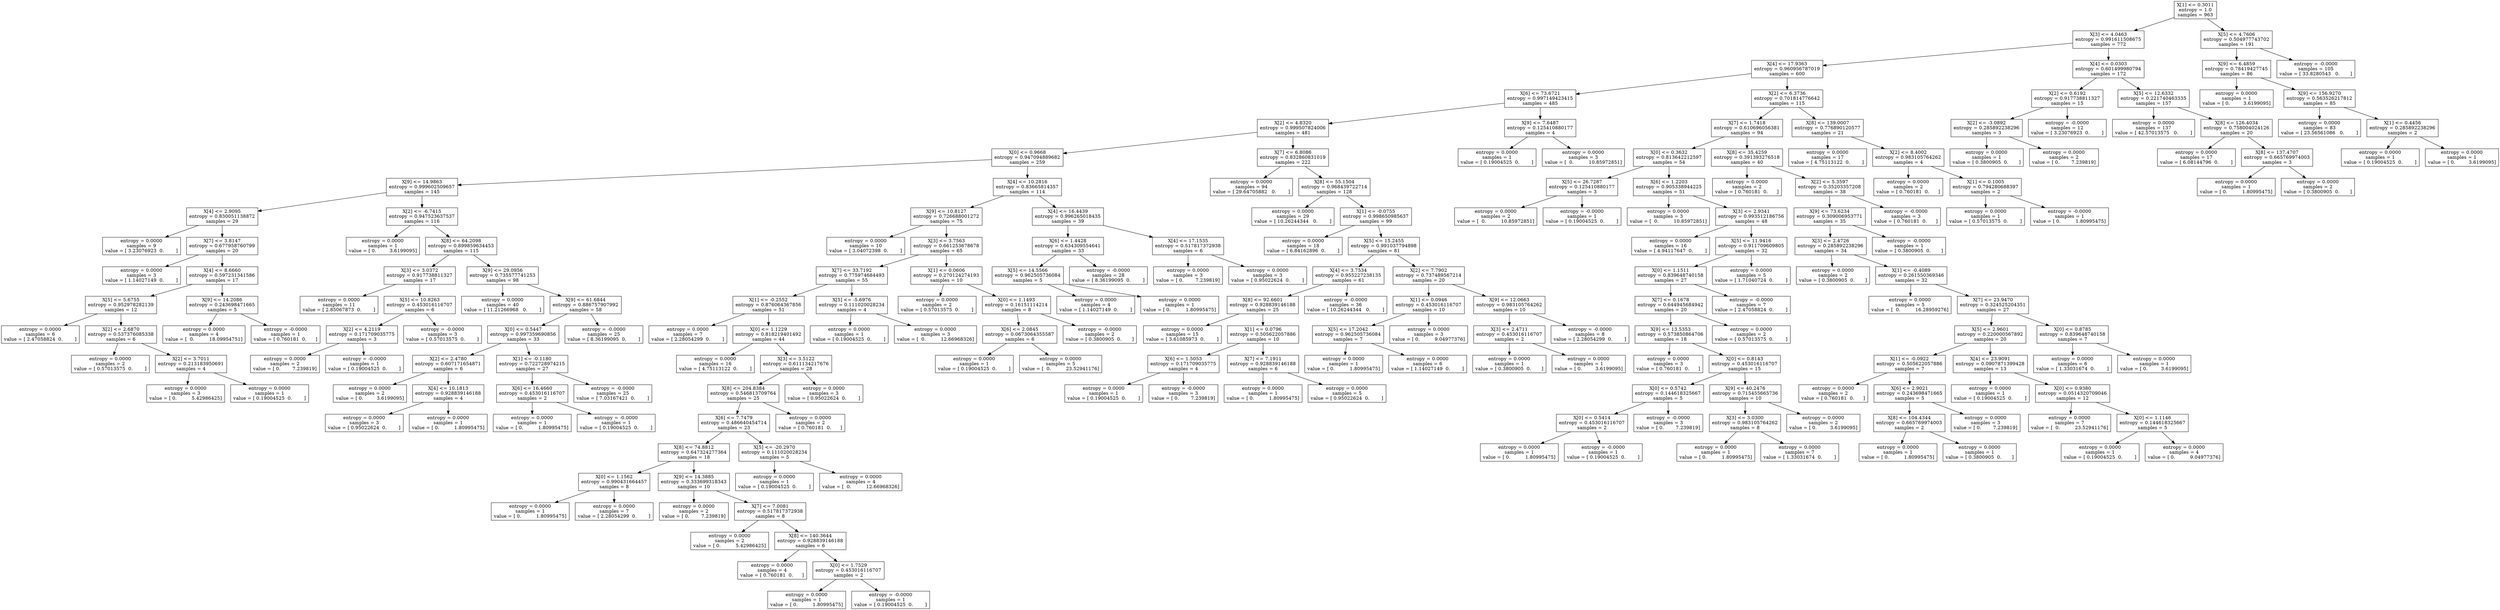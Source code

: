 digraph Tree {
0 [label="X[1] <= 0.3011\nentropy = 1.0\nsamples = 963", shape="box"] ;
1 [label="X[3] <= 4.0463\nentropy = 0.991611508675\nsamples = 772", shape="box"] ;
0 -> 1 ;
2 [label="X[4] <= 17.9363\nentropy = 0.960956787019\nsamples = 600", shape="box"] ;
1 -> 2 ;
3 [label="X[6] <= 73.6721\nentropy = 0.997149423415\nsamples = 485", shape="box"] ;
2 -> 3 ;
4 [label="X[2] <= 4.8320\nentropy = 0.999507824006\nsamples = 481", shape="box"] ;
3 -> 4 ;
5 [label="X[0] <= 0.9668\nentropy = 0.947094889682\nsamples = 259", shape="box"] ;
4 -> 5 ;
6 [label="X[9] <= 14.9863\nentropy = 0.999602509657\nsamples = 145", shape="box"] ;
5 -> 6 ;
7 [label="X[4] <= 2.9095\nentropy = 0.830051138872\nsamples = 29", shape="box"] ;
6 -> 7 ;
8 [label="entropy = 0.0000\nsamples = 9\nvalue = [ 3.23076923  0.        ]", shape="box"] ;
7 -> 8 ;
9 [label="X[7] <= 3.8147\nentropy = 0.677958760799\nsamples = 20", shape="box"] ;
7 -> 9 ;
10 [label="entropy = 0.0000\nsamples = 3\nvalue = [ 1.14027149  0.        ]", shape="box"] ;
9 -> 10 ;
11 [label="X[4] <= 8.6660\nentropy = 0.597231341586\nsamples = 17", shape="box"] ;
9 -> 11 ;
12 [label="X[5] <= 5.6755\nentropy = 0.952978282139\nsamples = 12", shape="box"] ;
11 -> 12 ;
13 [label="entropy = 0.0000\nsamples = 6\nvalue = [ 2.47058824  0.        ]", shape="box"] ;
12 -> 13 ;
14 [label="X[2] <= 2.6870\nentropy = 0.537376085338\nsamples = 6", shape="box"] ;
12 -> 14 ;
15 [label="entropy = 0.0000\nsamples = 2\nvalue = [ 0.57013575  0.        ]", shape="box"] ;
14 -> 15 ;
16 [label="X[2] <= 3.7011\nentropy = 0.213183950691\nsamples = 4", shape="box"] ;
14 -> 16 ;
17 [label="entropy = 0.0000\nsamples = 3\nvalue = [ 0.          5.42986425]", shape="box"] ;
16 -> 17 ;
18 [label="entropy = 0.0000\nsamples = 1\nvalue = [ 0.19004525  0.        ]", shape="box"] ;
16 -> 18 ;
19 [label="X[9] <= 14.2086\nentropy = 0.243698471665\nsamples = 5", shape="box"] ;
11 -> 19 ;
20 [label="entropy = 0.0000\nsamples = 4\nvalue = [  0.          18.09954751]", shape="box"] ;
19 -> 20 ;
21 [label="entropy = -0.0000\nsamples = 1\nvalue = [ 0.760181  0.      ]", shape="box"] ;
19 -> 21 ;
22 [label="X[2] <= -6.7415\nentropy = 0.947523637537\nsamples = 116", shape="box"] ;
6 -> 22 ;
23 [label="entropy = 0.0000\nsamples = 1\nvalue = [ 0.         3.6199095]", shape="box"] ;
22 -> 23 ;
24 [label="X[8] <= 64.2098\nentropy = 0.899859634453\nsamples = 115", shape="box"] ;
22 -> 24 ;
25 [label="X[3] <= 3.0372\nentropy = 0.917738811327\nsamples = 17", shape="box"] ;
24 -> 25 ;
26 [label="entropy = 0.0000\nsamples = 11\nvalue = [ 2.85067873  0.        ]", shape="box"] ;
25 -> 26 ;
27 [label="X[5] <= 10.8263\nentropy = 0.453016116707\nsamples = 6", shape="box"] ;
25 -> 27 ;
28 [label="X[2] <= 4.2119\nentropy = 0.171709035775\nsamples = 3", shape="box"] ;
27 -> 28 ;
29 [label="entropy = 0.0000\nsamples = 2\nvalue = [ 0.        7.239819]", shape="box"] ;
28 -> 29 ;
30 [label="entropy = -0.0000\nsamples = 1\nvalue = [ 0.19004525  0.        ]", shape="box"] ;
28 -> 30 ;
31 [label="entropy = -0.0000\nsamples = 3\nvalue = [ 0.57013575  0.        ]", shape="box"] ;
27 -> 31 ;
32 [label="X[9] <= 29.0956\nentropy = 0.735577741253\nsamples = 98", shape="box"] ;
24 -> 32 ;
33 [label="entropy = 0.0000\nsamples = 40\nvalue = [ 11.21266968   0.        ]", shape="box"] ;
32 -> 33 ;
34 [label="X[9] <= 61.6844\nentropy = 0.886757907992\nsamples = 58", shape="box"] ;
32 -> 34 ;
35 [label="X[0] <= 0.5447\nentropy = 0.997359690856\nsamples = 33", shape="box"] ;
34 -> 35 ;
36 [label="X[2] <= 2.4780\nentropy = 0.607171654871\nsamples = 6", shape="box"] ;
35 -> 36 ;
37 [label="entropy = 0.0000\nsamples = 2\nvalue = [ 0.         3.6199095]", shape="box"] ;
36 -> 37 ;
38 [label="X[4] <= 10.1813\nentropy = 0.928839146188\nsamples = 4", shape="box"] ;
36 -> 38 ;
39 [label="entropy = 0.0000\nsamples = 3\nvalue = [ 0.95022624  0.        ]", shape="box"] ;
38 -> 39 ;
40 [label="entropy = 0.0000\nsamples = 1\nvalue = [ 0.          1.80995475]", shape="box"] ;
38 -> 40 ;
41 [label="X[1] <= -0.1180\nentropy = 0.722728974215\nsamples = 27", shape="box"] ;
35 -> 41 ;
42 [label="X[6] <= 16.4660\nentropy = 0.453016116707\nsamples = 2", shape="box"] ;
41 -> 42 ;
43 [label="entropy = 0.0000\nsamples = 1\nvalue = [ 0.          1.80995475]", shape="box"] ;
42 -> 43 ;
44 [label="entropy = -0.0000\nsamples = 1\nvalue = [ 0.19004525  0.        ]", shape="box"] ;
42 -> 44 ;
45 [label="entropy = -0.0000\nsamples = 25\nvalue = [ 7.03167421  0.        ]", shape="box"] ;
41 -> 45 ;
46 [label="entropy = -0.0000\nsamples = 25\nvalue = [ 8.36199095  0.        ]", shape="box"] ;
34 -> 46 ;
47 [label="X[4] <= 10.2816\nentropy = 0.83665814357\nsamples = 114", shape="box"] ;
5 -> 47 ;
48 [label="X[9] <= 10.8127\nentropy = 0.726688001272\nsamples = 75", shape="box"] ;
47 -> 48 ;
49 [label="entropy = 0.0000\nsamples = 10\nvalue = [ 3.04072398  0.        ]", shape="box"] ;
48 -> 49 ;
50 [label="X[3] <= 3.7563\nentropy = 0.661253678678\nsamples = 65", shape="box"] ;
48 -> 50 ;
51 [label="X[7] <= 33.7192\nentropy = 0.775974684493\nsamples = 55", shape="box"] ;
50 -> 51 ;
52 [label="X[1] <= -0.2552\nentropy = 0.876064367856\nsamples = 51", shape="box"] ;
51 -> 52 ;
53 [label="entropy = 0.0000\nsamples = 7\nvalue = [ 2.28054299  0.        ]", shape="box"] ;
52 -> 53 ;
54 [label="X[0] <= 1.1229\nentropy = 0.818219401492\nsamples = 44", shape="box"] ;
52 -> 54 ;
55 [label="entropy = 0.0000\nsamples = 16\nvalue = [ 4.75113122  0.        ]", shape="box"] ;
54 -> 55 ;
56 [label="X[3] <= 3.5122\nentropy = 0.611134217676\nsamples = 28", shape="box"] ;
54 -> 56 ;
57 [label="X[8] <= 204.8384\nentropy = 0.546813709764\nsamples = 25", shape="box"] ;
56 -> 57 ;
58 [label="X[6] <= 7.7479\nentropy = 0.486640454714\nsamples = 23", shape="box"] ;
57 -> 58 ;
59 [label="X[8] <= 74.8812\nentropy = 0.647324277364\nsamples = 18", shape="box"] ;
58 -> 59 ;
60 [label="X[0] <= 1.1562\nentropy = 0.990431664457\nsamples = 8", shape="box"] ;
59 -> 60 ;
61 [label="entropy = 0.0000\nsamples = 1\nvalue = [ 0.          1.80995475]", shape="box"] ;
60 -> 61 ;
62 [label="entropy = 0.0000\nsamples = 7\nvalue = [ 2.28054299  0.        ]", shape="box"] ;
60 -> 62 ;
63 [label="X[9] <= 14.3885\nentropy = 0.333699318343\nsamples = 10", shape="box"] ;
59 -> 63 ;
64 [label="entropy = 0.0000\nsamples = 2\nvalue = [ 0.        7.239819]", shape="box"] ;
63 -> 64 ;
65 [label="X[7] <= 7.0081\nentropy = 0.517817372938\nsamples = 8", shape="box"] ;
63 -> 65 ;
66 [label="entropy = 0.0000\nsamples = 2\nvalue = [ 0.          5.42986425]", shape="box"] ;
65 -> 66 ;
67 [label="X[8] <= 140.3644\nentropy = 0.928839146188\nsamples = 6", shape="box"] ;
65 -> 67 ;
68 [label="entropy = 0.0000\nsamples = 4\nvalue = [ 0.760181  0.      ]", shape="box"] ;
67 -> 68 ;
69 [label="X[0] <= 1.7529\nentropy = 0.453016116707\nsamples = 2", shape="box"] ;
67 -> 69 ;
70 [label="entropy = 0.0000\nsamples = 1\nvalue = [ 0.          1.80995475]", shape="box"] ;
69 -> 70 ;
71 [label="entropy = -0.0000\nsamples = 1\nvalue = [ 0.19004525  0.        ]", shape="box"] ;
69 -> 71 ;
72 [label="X[5] <= -20.2970\nentropy = 0.111020028234\nsamples = 5", shape="box"] ;
58 -> 72 ;
73 [label="entropy = 0.0000\nsamples = 1\nvalue = [ 0.19004525  0.        ]", shape="box"] ;
72 -> 73 ;
74 [label="entropy = 0.0000\nsamples = 4\nvalue = [  0.          12.66968326]", shape="box"] ;
72 -> 74 ;
75 [label="entropy = 0.0000\nsamples = 2\nvalue = [ 0.760181  0.      ]", shape="box"] ;
57 -> 75 ;
76 [label="entropy = 0.0000\nsamples = 3\nvalue = [ 0.95022624  0.        ]", shape="box"] ;
56 -> 76 ;
77 [label="X[5] <= -5.6976\nentropy = 0.111020028234\nsamples = 4", shape="box"] ;
51 -> 77 ;
78 [label="entropy = 0.0000\nsamples = 1\nvalue = [ 0.19004525  0.        ]", shape="box"] ;
77 -> 78 ;
79 [label="entropy = 0.0000\nsamples = 3\nvalue = [  0.          12.66968326]", shape="box"] ;
77 -> 79 ;
80 [label="X[1] <= 0.0606\nentropy = 0.270124274193\nsamples = 10", shape="box"] ;
50 -> 80 ;
81 [label="entropy = 0.0000\nsamples = 2\nvalue = [ 0.57013575  0.        ]", shape="box"] ;
80 -> 81 ;
82 [label="X[0] <= 1.1493\nentropy = 0.16151114214\nsamples = 8", shape="box"] ;
80 -> 82 ;
83 [label="X[6] <= 2.0845\nentropy = 0.0673064355587\nsamples = 6", shape="box"] ;
82 -> 83 ;
84 [label="entropy = 0.0000\nsamples = 1\nvalue = [ 0.19004525  0.        ]", shape="box"] ;
83 -> 84 ;
85 [label="entropy = 0.0000\nsamples = 5\nvalue = [  0.          23.52941176]", shape="box"] ;
83 -> 85 ;
86 [label="entropy = -0.0000\nsamples = 2\nvalue = [ 0.3800905  0.       ]", shape="box"] ;
82 -> 86 ;
87 [label="X[4] <= 16.4439\nentropy = 0.996265018435\nsamples = 39", shape="box"] ;
47 -> 87 ;
88 [label="X[6] <= 1.4428\nentropy = 0.634309554641\nsamples = 33", shape="box"] ;
87 -> 88 ;
89 [label="X[5] <= 14.5566\nentropy = 0.962505736084\nsamples = 5", shape="box"] ;
88 -> 89 ;
90 [label="entropy = 0.0000\nsamples = 4\nvalue = [ 1.14027149  0.        ]", shape="box"] ;
89 -> 90 ;
91 [label="entropy = 0.0000\nsamples = 1\nvalue = [ 0.          1.80995475]", shape="box"] ;
89 -> 91 ;
92 [label="entropy = -0.0000\nsamples = 28\nvalue = [ 8.36199095  0.        ]", shape="box"] ;
88 -> 92 ;
93 [label="X[4] <= 17.1535\nentropy = 0.517817372938\nsamples = 6", shape="box"] ;
87 -> 93 ;
94 [label="entropy = 0.0000\nsamples = 3\nvalue = [ 0.        7.239819]", shape="box"] ;
93 -> 94 ;
95 [label="entropy = 0.0000\nsamples = 3\nvalue = [ 0.95022624  0.        ]", shape="box"] ;
93 -> 95 ;
96 [label="X[7] <= 6.8086\nentropy = 0.832860831019\nsamples = 222", shape="box"] ;
4 -> 96 ;
97 [label="entropy = 0.0000\nsamples = 94\nvalue = [ 29.64705882   0.        ]", shape="box"] ;
96 -> 97 ;
98 [label="X[8] <= 55.1504\nentropy = 0.968439722714\nsamples = 128", shape="box"] ;
96 -> 98 ;
99 [label="entropy = 0.0000\nsamples = 29\nvalue = [ 10.26244344   0.        ]", shape="box"] ;
98 -> 99 ;
100 [label="X[1] <= -0.0755\nentropy = 0.998650985637\nsamples = 99", shape="box"] ;
98 -> 100 ;
101 [label="entropy = 0.0000\nsamples = 18\nvalue = [ 6.84162896  0.        ]", shape="box"] ;
100 -> 101 ;
102 [label="X[5] <= 15.2455\nentropy = 0.991037794898\nsamples = 81", shape="box"] ;
100 -> 102 ;
103 [label="X[4] <= 3.7534\nentropy = 0.955227238135\nsamples = 61", shape="box"] ;
102 -> 103 ;
104 [label="X[8] <= 92.6601\nentropy = 0.928839146188\nsamples = 25", shape="box"] ;
103 -> 104 ;
105 [label="entropy = 0.0000\nsamples = 15\nvalue = [ 3.61085973  0.        ]", shape="box"] ;
104 -> 105 ;
106 [label="X[1] <= 0.0796\nentropy = 0.505622057886\nsamples = 10", shape="box"] ;
104 -> 106 ;
107 [label="X[6] <= 1.5053\nentropy = 0.171709035775\nsamples = 4", shape="box"] ;
106 -> 107 ;
108 [label="entropy = 0.0000\nsamples = 1\nvalue = [ 0.19004525  0.        ]", shape="box"] ;
107 -> 108 ;
109 [label="entropy = -0.0000\nsamples = 3\nvalue = [ 0.        7.239819]", shape="box"] ;
107 -> 109 ;
110 [label="X[7] <= 7.1911\nentropy = 0.928839146188\nsamples = 6", shape="box"] ;
106 -> 110 ;
111 [label="entropy = 0.0000\nsamples = 1\nvalue = [ 0.          1.80995475]", shape="box"] ;
110 -> 111 ;
112 [label="entropy = 0.0000\nsamples = 5\nvalue = [ 0.95022624  0.        ]", shape="box"] ;
110 -> 112 ;
113 [label="entropy = -0.0000\nsamples = 36\nvalue = [ 10.26244344   0.        ]", shape="box"] ;
103 -> 113 ;
114 [label="X[2] <= 7.7902\nentropy = 0.737489567214\nsamples = 20", shape="box"] ;
102 -> 114 ;
115 [label="X[1] <= 0.0946\nentropy = 0.453016116707\nsamples = 10", shape="box"] ;
114 -> 115 ;
116 [label="X[5] <= 17.2042\nentropy = 0.962505736084\nsamples = 7", shape="box"] ;
115 -> 116 ;
117 [label="entropy = 0.0000\nsamples = 1\nvalue = [ 0.          1.80995475]", shape="box"] ;
116 -> 117 ;
118 [label="entropy = 0.0000\nsamples = 6\nvalue = [ 1.14027149  0.        ]", shape="box"] ;
116 -> 118 ;
119 [label="entropy = 0.0000\nsamples = 3\nvalue = [ 0.          9.04977376]", shape="box"] ;
115 -> 119 ;
120 [label="X[9] <= 12.0663\nentropy = 0.983105764262\nsamples = 10", shape="box"] ;
114 -> 120 ;
121 [label="X[3] <= 2.4711\nentropy = 0.453016116707\nsamples = 2", shape="box"] ;
120 -> 121 ;
122 [label="entropy = 0.0000\nsamples = 1\nvalue = [ 0.3800905  0.       ]", shape="box"] ;
121 -> 122 ;
123 [label="entropy = 0.0000\nsamples = 1\nvalue = [ 0.         3.6199095]", shape="box"] ;
121 -> 123 ;
124 [label="entropy = -0.0000\nsamples = 8\nvalue = [ 2.28054299  0.        ]", shape="box"] ;
120 -> 124 ;
125 [label="X[9] <= 7.6487\nentropy = 0.125410880177\nsamples = 4", shape="box"] ;
3 -> 125 ;
126 [label="entropy = 0.0000\nsamples = 1\nvalue = [ 0.19004525  0.        ]", shape="box"] ;
125 -> 126 ;
127 [label="entropy = 0.0000\nsamples = 3\nvalue = [  0.          10.85972851]", shape="box"] ;
125 -> 127 ;
128 [label="X[2] <= 6.3736\nentropy = 0.701814776642\nsamples = 115", shape="box"] ;
2 -> 128 ;
129 [label="X[7] <= 1.7418\nentropy = 0.610696056381\nsamples = 94", shape="box"] ;
128 -> 129 ;
130 [label="X[0] <= 0.3632\nentropy = 0.813642212597\nsamples = 54", shape="box"] ;
129 -> 130 ;
131 [label="X[5] <= 26.7287\nentropy = 0.125410880177\nsamples = 3", shape="box"] ;
130 -> 131 ;
132 [label="entropy = 0.0000\nsamples = 2\nvalue = [  0.          10.85972851]", shape="box"] ;
131 -> 132 ;
133 [label="entropy = -0.0000\nsamples = 1\nvalue = [ 0.19004525  0.        ]", shape="box"] ;
131 -> 133 ;
134 [label="X[6] <= 1.2203\nentropy = 0.905338944225\nsamples = 51", shape="box"] ;
130 -> 134 ;
135 [label="entropy = 0.0000\nsamples = 3\nvalue = [  0.          10.85972851]", shape="box"] ;
134 -> 135 ;
136 [label="X[3] <= 2.9341\nentropy = 0.993512186756\nsamples = 48", shape="box"] ;
134 -> 136 ;
137 [label="entropy = 0.0000\nsamples = 16\nvalue = [ 4.94117647  0.        ]", shape="box"] ;
136 -> 137 ;
138 [label="X[5] <= 11.9416\nentropy = 0.911709609805\nsamples = 32", shape="box"] ;
136 -> 138 ;
139 [label="X[0] <= 1.1511\nentropy = 0.839648740158\nsamples = 27", shape="box"] ;
138 -> 139 ;
140 [label="X[7] <= 0.1678\nentropy = 0.644945684942\nsamples = 20", shape="box"] ;
139 -> 140 ;
141 [label="X[9] <= 13.5353\nentropy = 0.573850864706\nsamples = 18", shape="box"] ;
140 -> 141 ;
142 [label="entropy = 0.0000\nsamples = 3\nvalue = [ 0.760181  0.      ]", shape="box"] ;
141 -> 142 ;
143 [label="X[0] <= 0.8143\nentropy = 0.453016116707\nsamples = 15", shape="box"] ;
141 -> 143 ;
144 [label="X[0] <= 0.5742\nentropy = 0.144618325667\nsamples = 5", shape="box"] ;
143 -> 144 ;
145 [label="X[0] <= 0.5414\nentropy = 0.453016116707\nsamples = 2", shape="box"] ;
144 -> 145 ;
146 [label="entropy = 0.0000\nsamples = 1\nvalue = [ 0.          1.80995475]", shape="box"] ;
145 -> 146 ;
147 [label="entropy = -0.0000\nsamples = 1\nvalue = [ 0.19004525  0.        ]", shape="box"] ;
145 -> 147 ;
148 [label="entropy = -0.0000\nsamples = 3\nvalue = [ 0.        7.239819]", shape="box"] ;
144 -> 148 ;
149 [label="X[9] <= 40.2476\nentropy = 0.715455665736\nsamples = 10", shape="box"] ;
143 -> 149 ;
150 [label="X[3] <= 3.0300\nentropy = 0.983105764262\nsamples = 8", shape="box"] ;
149 -> 150 ;
151 [label="entropy = 0.0000\nsamples = 1\nvalue = [ 0.          1.80995475]", shape="box"] ;
150 -> 151 ;
152 [label="entropy = 0.0000\nsamples = 7\nvalue = [ 1.33031674  0.        ]", shape="box"] ;
150 -> 152 ;
153 [label="entropy = 0.0000\nsamples = 2\nvalue = [ 0.         3.6199095]", shape="box"] ;
149 -> 153 ;
154 [label="entropy = 0.0000\nsamples = 2\nvalue = [ 0.57013575  0.        ]", shape="box"] ;
140 -> 154 ;
155 [label="entropy = -0.0000\nsamples = 7\nvalue = [ 2.47058824  0.        ]", shape="box"] ;
139 -> 155 ;
156 [label="entropy = 0.0000\nsamples = 5\nvalue = [ 1.71040724  0.        ]", shape="box"] ;
138 -> 156 ;
157 [label="X[8] <= 35.4259\nentropy = 0.391393276518\nsamples = 40", shape="box"] ;
129 -> 157 ;
158 [label="entropy = 0.0000\nsamples = 2\nvalue = [ 0.760181  0.      ]", shape="box"] ;
157 -> 158 ;
159 [label="X[2] <= 5.3597\nentropy = 0.35203357208\nsamples = 38", shape="box"] ;
157 -> 159 ;
160 [label="X[9] <= 73.6234\nentropy = 0.309006953771\nsamples = 35", shape="box"] ;
159 -> 160 ;
161 [label="X[3] <= 2.4726\nentropy = 0.285892238296\nsamples = 34", shape="box"] ;
160 -> 161 ;
162 [label="entropy = 0.0000\nsamples = 2\nvalue = [ 0.3800905  0.       ]", shape="box"] ;
161 -> 162 ;
163 [label="X[1] <= -0.4089\nentropy = 0.261550369346\nsamples = 32", shape="box"] ;
161 -> 163 ;
164 [label="entropy = 0.0000\nsamples = 5\nvalue = [  0.          16.28959276]", shape="box"] ;
163 -> 164 ;
165 [label="X[7] <= 23.9470\nentropy = 0.324525204351\nsamples = 27", shape="box"] ;
163 -> 165 ;
166 [label="X[5] <= 2.9601\nentropy = 0.220000567892\nsamples = 20", shape="box"] ;
165 -> 166 ;
167 [label="X[1] <= -0.0922\nentropy = 0.505622057886\nsamples = 7", shape="box"] ;
166 -> 167 ;
168 [label="entropy = 0.0000\nsamples = 2\nvalue = [ 0.760181  0.      ]", shape="box"] ;
167 -> 168 ;
169 [label="X[6] <= 2.9021\nentropy = 0.243698471665\nsamples = 5", shape="box"] ;
167 -> 169 ;
170 [label="X[8] <= 104.4344\nentropy = 0.665769974003\nsamples = 2", shape="box"] ;
169 -> 170 ;
171 [label="entropy = 0.0000\nsamples = 1\nvalue = [ 0.          1.80995475]", shape="box"] ;
170 -> 171 ;
172 [label="entropy = 0.0000\nsamples = 1\nvalue = [ 0.3800905  0.       ]", shape="box"] ;
170 -> 172 ;
173 [label="entropy = 0.0000\nsamples = 3\nvalue = [ 0.        7.239819]", shape="box"] ;
169 -> 173 ;
174 [label="X[4] <= 23.9091\nentropy = 0.0907871399428\nsamples = 13", shape="box"] ;
166 -> 174 ;
175 [label="entropy = 0.0000\nsamples = 1\nvalue = [ 0.19004525  0.        ]", shape="box"] ;
174 -> 175 ;
176 [label="X[0] <= 0.9380\nentropy = 0.0514320709046\nsamples = 12", shape="box"] ;
174 -> 176 ;
177 [label="entropy = 0.0000\nsamples = 7\nvalue = [  0.          23.52941176]", shape="box"] ;
176 -> 177 ;
178 [label="X[0] <= 1.1146\nentropy = 0.144618325667\nsamples = 5", shape="box"] ;
176 -> 178 ;
179 [label="entropy = 0.0000\nsamples = 1\nvalue = [ 0.19004525  0.        ]", shape="box"] ;
178 -> 179 ;
180 [label="entropy = 0.0000\nsamples = 4\nvalue = [ 0.          9.04977376]", shape="box"] ;
178 -> 180 ;
181 [label="X[0] <= 0.8785\nentropy = 0.839648740158\nsamples = 7", shape="box"] ;
165 -> 181 ;
182 [label="entropy = 0.0000\nsamples = 6\nvalue = [ 1.33031674  0.        ]", shape="box"] ;
181 -> 182 ;
183 [label="entropy = 0.0000\nsamples = 1\nvalue = [ 0.         3.6199095]", shape="box"] ;
181 -> 183 ;
184 [label="entropy = -0.0000\nsamples = 1\nvalue = [ 0.3800905  0.       ]", shape="box"] ;
160 -> 184 ;
185 [label="entropy = -0.0000\nsamples = 3\nvalue = [ 0.760181  0.      ]", shape="box"] ;
159 -> 185 ;
186 [label="X[8] <= 139.0007\nentropy = 0.776890120577\nsamples = 21", shape="box"] ;
128 -> 186 ;
187 [label="entropy = 0.0000\nsamples = 17\nvalue = [ 4.75113122  0.        ]", shape="box"] ;
186 -> 187 ;
188 [label="X[2] <= 8.4002\nentropy = 0.983105764262\nsamples = 4", shape="box"] ;
186 -> 188 ;
189 [label="entropy = 0.0000\nsamples = 2\nvalue = [ 0.760181  0.      ]", shape="box"] ;
188 -> 189 ;
190 [label="X[1] <= 0.1005\nentropy = 0.794280688397\nsamples = 2", shape="box"] ;
188 -> 190 ;
191 [label="entropy = 0.0000\nsamples = 1\nvalue = [ 0.57013575  0.        ]", shape="box"] ;
190 -> 191 ;
192 [label="entropy = -0.0000\nsamples = 1\nvalue = [ 0.          1.80995475]", shape="box"] ;
190 -> 192 ;
193 [label="X[4] <= 0.0303\nentropy = 0.601499980794\nsamples = 172", shape="box"] ;
1 -> 193 ;
194 [label="X[2] <= 0.6192\nentropy = 0.917738811327\nsamples = 15", shape="box"] ;
193 -> 194 ;
195 [label="X[2] <= -3.0892\nentropy = 0.285892238296\nsamples = 3", shape="box"] ;
194 -> 195 ;
196 [label="entropy = 0.0000\nsamples = 1\nvalue = [ 0.3800905  0.       ]", shape="box"] ;
195 -> 196 ;
197 [label="entropy = 0.0000\nsamples = 2\nvalue = [ 0.        7.239819]", shape="box"] ;
195 -> 197 ;
198 [label="entropy = -0.0000\nsamples = 12\nvalue = [ 3.23076923  0.        ]", shape="box"] ;
194 -> 198 ;
199 [label="X[5] <= 12.6332\nentropy = 0.221740463335\nsamples = 157", shape="box"] ;
193 -> 199 ;
200 [label="entropy = 0.0000\nsamples = 137\nvalue = [ 42.57013575   0.        ]", shape="box"] ;
199 -> 200 ;
201 [label="X[8] <= 126.4034\nentropy = 0.758004024126\nsamples = 20", shape="box"] ;
199 -> 201 ;
202 [label="entropy = 0.0000\nsamples = 17\nvalue = [ 6.08144796  0.        ]", shape="box"] ;
201 -> 202 ;
203 [label="X[8] <= 137.4707\nentropy = 0.665769974003\nsamples = 3", shape="box"] ;
201 -> 203 ;
204 [label="entropy = 0.0000\nsamples = 1\nvalue = [ 0.          1.80995475]", shape="box"] ;
203 -> 204 ;
205 [label="entropy = 0.0000\nsamples = 2\nvalue = [ 0.3800905  0.       ]", shape="box"] ;
203 -> 205 ;
206 [label="X[5] <= 4.7606\nentropy = 0.504977743702\nsamples = 191", shape="box"] ;
0 -> 206 ;
207 [label="X[9] <= 6.4859\nentropy = 0.78419427745\nsamples = 86", shape="box"] ;
206 -> 207 ;
208 [label="entropy = 0.0000\nsamples = 1\nvalue = [ 0.         3.6199095]", shape="box"] ;
207 -> 208 ;
209 [label="X[9] <= 156.9270\nentropy = 0.563526217812\nsamples = 85", shape="box"] ;
207 -> 209 ;
210 [label="entropy = 0.0000\nsamples = 83\nvalue = [ 23.56561086   0.        ]", shape="box"] ;
209 -> 210 ;
211 [label="X[1] <= 0.4456\nentropy = 0.285892238296\nsamples = 2", shape="box"] ;
209 -> 211 ;
212 [label="entropy = 0.0000\nsamples = 1\nvalue = [ 0.19004525  0.        ]", shape="box"] ;
211 -> 212 ;
213 [label="entropy = 0.0000\nsamples = 1\nvalue = [ 0.         3.6199095]", shape="box"] ;
211 -> 213 ;
214 [label="entropy = -0.0000\nsamples = 105\nvalue = [ 33.8280543   0.       ]", shape="box"] ;
206 -> 214 ;
}